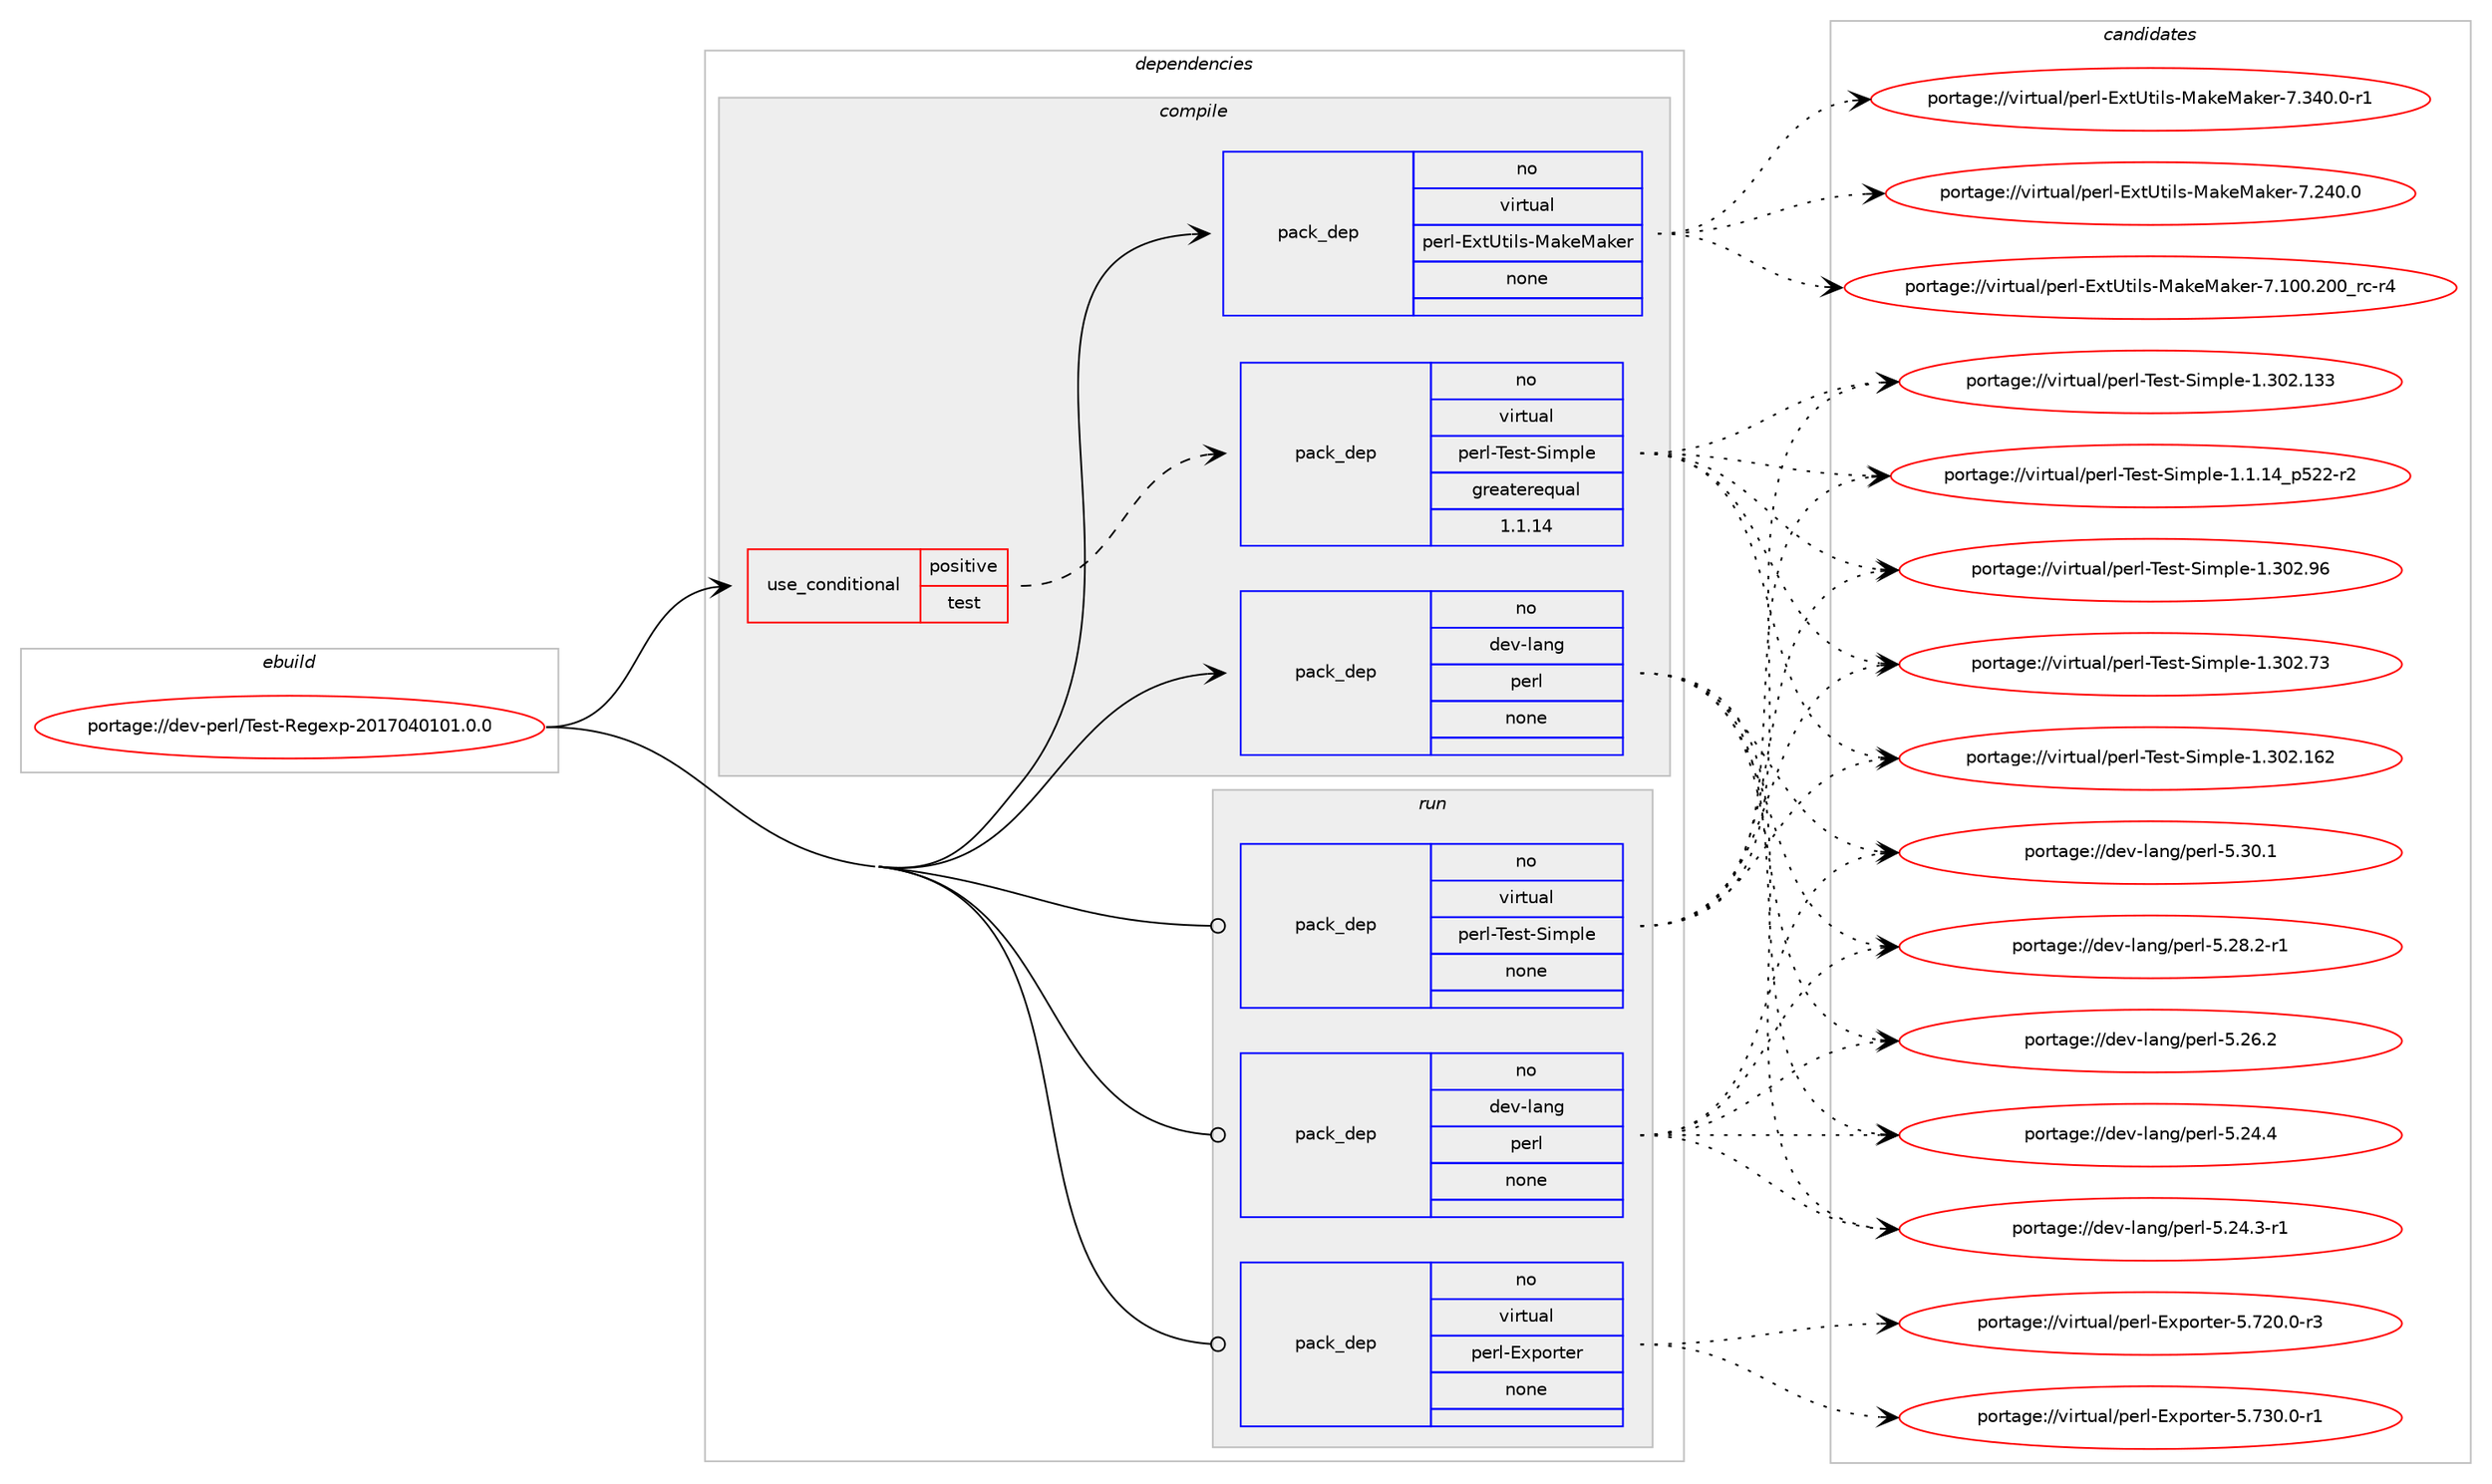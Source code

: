 digraph prolog {

# *************
# Graph options
# *************

newrank=true;
concentrate=true;
compound=true;
graph [rankdir=LR,fontname=Helvetica,fontsize=10,ranksep=1.5];#, ranksep=2.5, nodesep=0.2];
edge  [arrowhead=vee];
node  [fontname=Helvetica,fontsize=10];

# **********
# The ebuild
# **********

subgraph cluster_leftcol {
color=gray;
rank=same;
label=<<i>ebuild</i>>;
id [label="portage://dev-perl/Test-Regexp-2017040101.0.0", color=red, width=4, href="../dev-perl/Test-Regexp-2017040101.0.0.svg"];
}

# ****************
# The dependencies
# ****************

subgraph cluster_midcol {
color=gray;
label=<<i>dependencies</i>>;
subgraph cluster_compile {
fillcolor="#eeeeee";
style=filled;
label=<<i>compile</i>>;
subgraph cond121367 {
dependency481327 [label=<<TABLE BORDER="0" CELLBORDER="1" CELLSPACING="0" CELLPADDING="4"><TR><TD ROWSPAN="3" CELLPADDING="10">use_conditional</TD></TR><TR><TD>positive</TD></TR><TR><TD>test</TD></TR></TABLE>>, shape=none, color=red];
subgraph pack354900 {
dependency481328 [label=<<TABLE BORDER="0" CELLBORDER="1" CELLSPACING="0" CELLPADDING="4" WIDTH="220"><TR><TD ROWSPAN="6" CELLPADDING="30">pack_dep</TD></TR><TR><TD WIDTH="110">no</TD></TR><TR><TD>virtual</TD></TR><TR><TD>perl-Test-Simple</TD></TR><TR><TD>greaterequal</TD></TR><TR><TD>1.1.14</TD></TR></TABLE>>, shape=none, color=blue];
}
dependency481327:e -> dependency481328:w [weight=20,style="dashed",arrowhead="vee"];
}
id:e -> dependency481327:w [weight=20,style="solid",arrowhead="vee"];
subgraph pack354901 {
dependency481329 [label=<<TABLE BORDER="0" CELLBORDER="1" CELLSPACING="0" CELLPADDING="4" WIDTH="220"><TR><TD ROWSPAN="6" CELLPADDING="30">pack_dep</TD></TR><TR><TD WIDTH="110">no</TD></TR><TR><TD>dev-lang</TD></TR><TR><TD>perl</TD></TR><TR><TD>none</TD></TR><TR><TD></TD></TR></TABLE>>, shape=none, color=blue];
}
id:e -> dependency481329:w [weight=20,style="solid",arrowhead="vee"];
subgraph pack354902 {
dependency481330 [label=<<TABLE BORDER="0" CELLBORDER="1" CELLSPACING="0" CELLPADDING="4" WIDTH="220"><TR><TD ROWSPAN="6" CELLPADDING="30">pack_dep</TD></TR><TR><TD WIDTH="110">no</TD></TR><TR><TD>virtual</TD></TR><TR><TD>perl-ExtUtils-MakeMaker</TD></TR><TR><TD>none</TD></TR><TR><TD></TD></TR></TABLE>>, shape=none, color=blue];
}
id:e -> dependency481330:w [weight=20,style="solid",arrowhead="vee"];
}
subgraph cluster_compileandrun {
fillcolor="#eeeeee";
style=filled;
label=<<i>compile and run</i>>;
}
subgraph cluster_run {
fillcolor="#eeeeee";
style=filled;
label=<<i>run</i>>;
subgraph pack354903 {
dependency481331 [label=<<TABLE BORDER="0" CELLBORDER="1" CELLSPACING="0" CELLPADDING="4" WIDTH="220"><TR><TD ROWSPAN="6" CELLPADDING="30">pack_dep</TD></TR><TR><TD WIDTH="110">no</TD></TR><TR><TD>dev-lang</TD></TR><TR><TD>perl</TD></TR><TR><TD>none</TD></TR><TR><TD></TD></TR></TABLE>>, shape=none, color=blue];
}
id:e -> dependency481331:w [weight=20,style="solid",arrowhead="odot"];
subgraph pack354904 {
dependency481332 [label=<<TABLE BORDER="0" CELLBORDER="1" CELLSPACING="0" CELLPADDING="4" WIDTH="220"><TR><TD ROWSPAN="6" CELLPADDING="30">pack_dep</TD></TR><TR><TD WIDTH="110">no</TD></TR><TR><TD>virtual</TD></TR><TR><TD>perl-Exporter</TD></TR><TR><TD>none</TD></TR><TR><TD></TD></TR></TABLE>>, shape=none, color=blue];
}
id:e -> dependency481332:w [weight=20,style="solid",arrowhead="odot"];
subgraph pack354905 {
dependency481333 [label=<<TABLE BORDER="0" CELLBORDER="1" CELLSPACING="0" CELLPADDING="4" WIDTH="220"><TR><TD ROWSPAN="6" CELLPADDING="30">pack_dep</TD></TR><TR><TD WIDTH="110">no</TD></TR><TR><TD>virtual</TD></TR><TR><TD>perl-Test-Simple</TD></TR><TR><TD>none</TD></TR><TR><TD></TD></TR></TABLE>>, shape=none, color=blue];
}
id:e -> dependency481333:w [weight=20,style="solid",arrowhead="odot"];
}
}

# **************
# The candidates
# **************

subgraph cluster_choices {
rank=same;
color=gray;
label=<<i>candidates</i>>;

subgraph choice354900 {
color=black;
nodesep=1;
choice118105114116117971084711210111410845841011151164583105109112108101454946514850465754 [label="portage://virtual/perl-Test-Simple-1.302.96", color=red, width=4,href="../virtual/perl-Test-Simple-1.302.96.svg"];
choice118105114116117971084711210111410845841011151164583105109112108101454946514850465551 [label="portage://virtual/perl-Test-Simple-1.302.73", color=red, width=4,href="../virtual/perl-Test-Simple-1.302.73.svg"];
choice11810511411611797108471121011141084584101115116458310510911210810145494651485046495450 [label="portage://virtual/perl-Test-Simple-1.302.162", color=red, width=4,href="../virtual/perl-Test-Simple-1.302.162.svg"];
choice11810511411611797108471121011141084584101115116458310510911210810145494651485046495151 [label="portage://virtual/perl-Test-Simple-1.302.133", color=red, width=4,href="../virtual/perl-Test-Simple-1.302.133.svg"];
choice11810511411611797108471121011141084584101115116458310510911210810145494649464952951125350504511450 [label="portage://virtual/perl-Test-Simple-1.1.14_p522-r2", color=red, width=4,href="../virtual/perl-Test-Simple-1.1.14_p522-r2.svg"];
dependency481328:e -> choice118105114116117971084711210111410845841011151164583105109112108101454946514850465754:w [style=dotted,weight="100"];
dependency481328:e -> choice118105114116117971084711210111410845841011151164583105109112108101454946514850465551:w [style=dotted,weight="100"];
dependency481328:e -> choice11810511411611797108471121011141084584101115116458310510911210810145494651485046495450:w [style=dotted,weight="100"];
dependency481328:e -> choice11810511411611797108471121011141084584101115116458310510911210810145494651485046495151:w [style=dotted,weight="100"];
dependency481328:e -> choice11810511411611797108471121011141084584101115116458310510911210810145494649464952951125350504511450:w [style=dotted,weight="100"];
}
subgraph choice354901 {
color=black;
nodesep=1;
choice10010111845108971101034711210111410845534651484649 [label="portage://dev-lang/perl-5.30.1", color=red, width=4,href="../dev-lang/perl-5.30.1.svg"];
choice100101118451089711010347112101114108455346505646504511449 [label="portage://dev-lang/perl-5.28.2-r1", color=red, width=4,href="../dev-lang/perl-5.28.2-r1.svg"];
choice10010111845108971101034711210111410845534650544650 [label="portage://dev-lang/perl-5.26.2", color=red, width=4,href="../dev-lang/perl-5.26.2.svg"];
choice10010111845108971101034711210111410845534650524652 [label="portage://dev-lang/perl-5.24.4", color=red, width=4,href="../dev-lang/perl-5.24.4.svg"];
choice100101118451089711010347112101114108455346505246514511449 [label="portage://dev-lang/perl-5.24.3-r1", color=red, width=4,href="../dev-lang/perl-5.24.3-r1.svg"];
dependency481329:e -> choice10010111845108971101034711210111410845534651484649:w [style=dotted,weight="100"];
dependency481329:e -> choice100101118451089711010347112101114108455346505646504511449:w [style=dotted,weight="100"];
dependency481329:e -> choice10010111845108971101034711210111410845534650544650:w [style=dotted,weight="100"];
dependency481329:e -> choice10010111845108971101034711210111410845534650524652:w [style=dotted,weight="100"];
dependency481329:e -> choice100101118451089711010347112101114108455346505246514511449:w [style=dotted,weight="100"];
}
subgraph choice354902 {
color=black;
nodesep=1;
choice1181051141161179710847112101114108456912011685116105108115457797107101779710710111445554651524846484511449 [label="portage://virtual/perl-ExtUtils-MakeMaker-7.340.0-r1", color=red, width=4,href="../virtual/perl-ExtUtils-MakeMaker-7.340.0-r1.svg"];
choice118105114116117971084711210111410845691201168511610510811545779710710177971071011144555465052484648 [label="portage://virtual/perl-ExtUtils-MakeMaker-7.240.0", color=red, width=4,href="../virtual/perl-ExtUtils-MakeMaker-7.240.0.svg"];
choice118105114116117971084711210111410845691201168511610510811545779710710177971071011144555464948484650484895114994511452 [label="portage://virtual/perl-ExtUtils-MakeMaker-7.100.200_rc-r4", color=red, width=4,href="../virtual/perl-ExtUtils-MakeMaker-7.100.200_rc-r4.svg"];
dependency481330:e -> choice1181051141161179710847112101114108456912011685116105108115457797107101779710710111445554651524846484511449:w [style=dotted,weight="100"];
dependency481330:e -> choice118105114116117971084711210111410845691201168511610510811545779710710177971071011144555465052484648:w [style=dotted,weight="100"];
dependency481330:e -> choice118105114116117971084711210111410845691201168511610510811545779710710177971071011144555464948484650484895114994511452:w [style=dotted,weight="100"];
}
subgraph choice354903 {
color=black;
nodesep=1;
choice10010111845108971101034711210111410845534651484649 [label="portage://dev-lang/perl-5.30.1", color=red, width=4,href="../dev-lang/perl-5.30.1.svg"];
choice100101118451089711010347112101114108455346505646504511449 [label="portage://dev-lang/perl-5.28.2-r1", color=red, width=4,href="../dev-lang/perl-5.28.2-r1.svg"];
choice10010111845108971101034711210111410845534650544650 [label="portage://dev-lang/perl-5.26.2", color=red, width=4,href="../dev-lang/perl-5.26.2.svg"];
choice10010111845108971101034711210111410845534650524652 [label="portage://dev-lang/perl-5.24.4", color=red, width=4,href="../dev-lang/perl-5.24.4.svg"];
choice100101118451089711010347112101114108455346505246514511449 [label="portage://dev-lang/perl-5.24.3-r1", color=red, width=4,href="../dev-lang/perl-5.24.3-r1.svg"];
dependency481331:e -> choice10010111845108971101034711210111410845534651484649:w [style=dotted,weight="100"];
dependency481331:e -> choice100101118451089711010347112101114108455346505646504511449:w [style=dotted,weight="100"];
dependency481331:e -> choice10010111845108971101034711210111410845534650544650:w [style=dotted,weight="100"];
dependency481331:e -> choice10010111845108971101034711210111410845534650524652:w [style=dotted,weight="100"];
dependency481331:e -> choice100101118451089711010347112101114108455346505246514511449:w [style=dotted,weight="100"];
}
subgraph choice354904 {
color=black;
nodesep=1;
choice1181051141161179710847112101114108456912011211111411610111445534655514846484511449 [label="portage://virtual/perl-Exporter-5.730.0-r1", color=red, width=4,href="../virtual/perl-Exporter-5.730.0-r1.svg"];
choice1181051141161179710847112101114108456912011211111411610111445534655504846484511451 [label="portage://virtual/perl-Exporter-5.720.0-r3", color=red, width=4,href="../virtual/perl-Exporter-5.720.0-r3.svg"];
dependency481332:e -> choice1181051141161179710847112101114108456912011211111411610111445534655514846484511449:w [style=dotted,weight="100"];
dependency481332:e -> choice1181051141161179710847112101114108456912011211111411610111445534655504846484511451:w [style=dotted,weight="100"];
}
subgraph choice354905 {
color=black;
nodesep=1;
choice118105114116117971084711210111410845841011151164583105109112108101454946514850465754 [label="portage://virtual/perl-Test-Simple-1.302.96", color=red, width=4,href="../virtual/perl-Test-Simple-1.302.96.svg"];
choice118105114116117971084711210111410845841011151164583105109112108101454946514850465551 [label="portage://virtual/perl-Test-Simple-1.302.73", color=red, width=4,href="../virtual/perl-Test-Simple-1.302.73.svg"];
choice11810511411611797108471121011141084584101115116458310510911210810145494651485046495450 [label="portage://virtual/perl-Test-Simple-1.302.162", color=red, width=4,href="../virtual/perl-Test-Simple-1.302.162.svg"];
choice11810511411611797108471121011141084584101115116458310510911210810145494651485046495151 [label="portage://virtual/perl-Test-Simple-1.302.133", color=red, width=4,href="../virtual/perl-Test-Simple-1.302.133.svg"];
choice11810511411611797108471121011141084584101115116458310510911210810145494649464952951125350504511450 [label="portage://virtual/perl-Test-Simple-1.1.14_p522-r2", color=red, width=4,href="../virtual/perl-Test-Simple-1.1.14_p522-r2.svg"];
dependency481333:e -> choice118105114116117971084711210111410845841011151164583105109112108101454946514850465754:w [style=dotted,weight="100"];
dependency481333:e -> choice118105114116117971084711210111410845841011151164583105109112108101454946514850465551:w [style=dotted,weight="100"];
dependency481333:e -> choice11810511411611797108471121011141084584101115116458310510911210810145494651485046495450:w [style=dotted,weight="100"];
dependency481333:e -> choice11810511411611797108471121011141084584101115116458310510911210810145494651485046495151:w [style=dotted,weight="100"];
dependency481333:e -> choice11810511411611797108471121011141084584101115116458310510911210810145494649464952951125350504511450:w [style=dotted,weight="100"];
}
}

}
